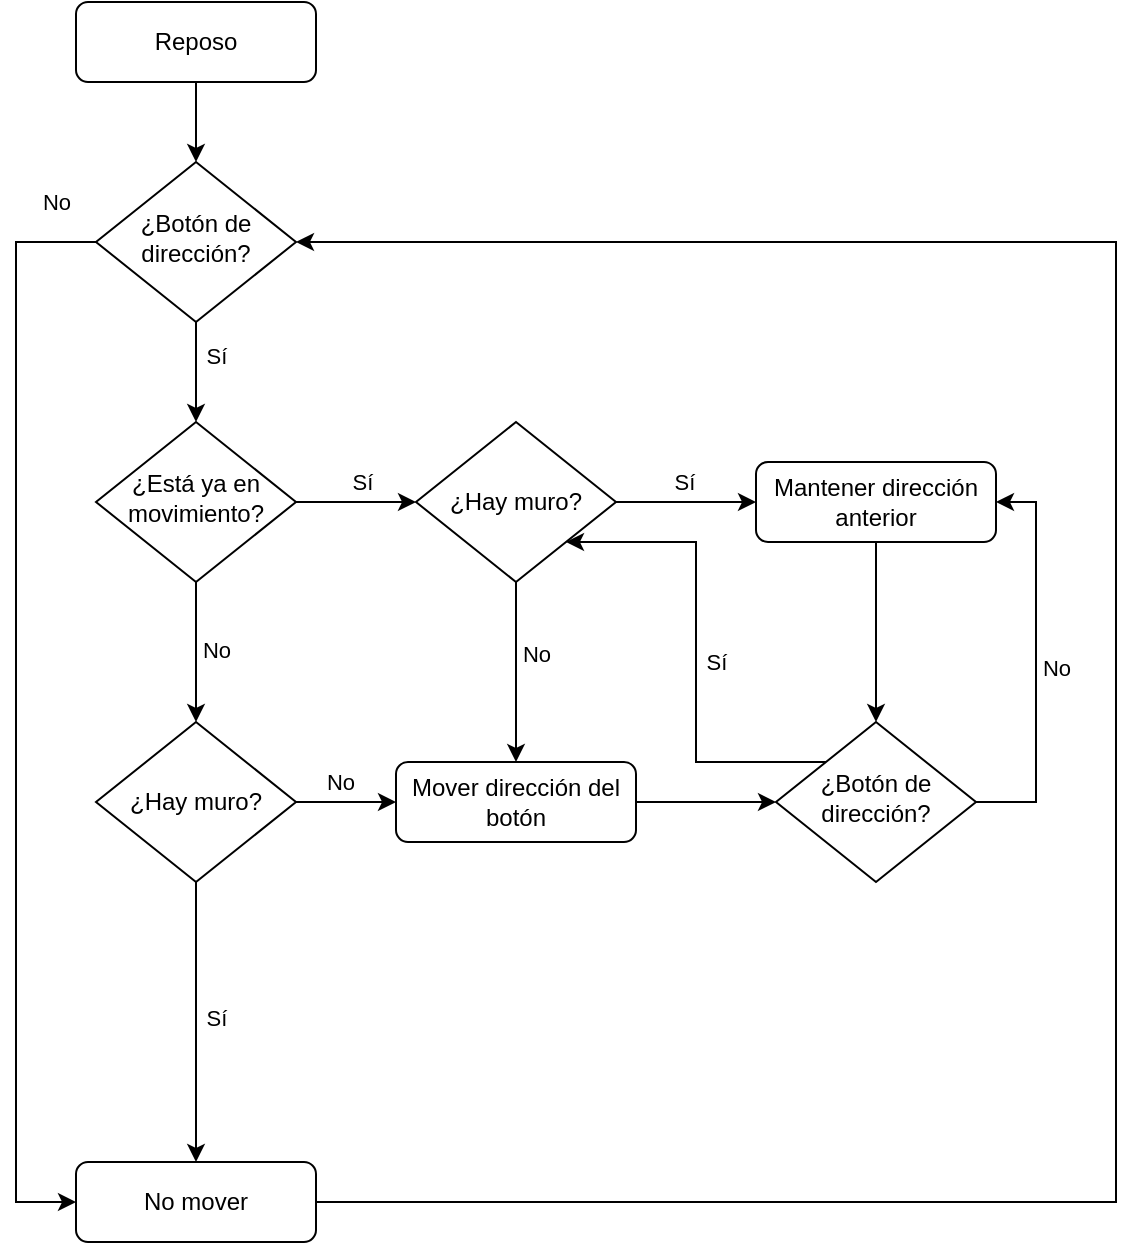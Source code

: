 <mxfile version="24.8.4">
  <diagram id="C5RBs43oDa-KdzZeNtuy" name="Page-1">
    <mxGraphModel dx="1050" dy="569" grid="1" gridSize="10" guides="1" tooltips="1" connect="1" arrows="1" fold="1" page="1" pageScale="1" pageWidth="827" pageHeight="1169" background="none" math="0" shadow="0">
      <root>
        <mxCell id="WIyWlLk6GJQsqaUBKTNV-0" />
        <mxCell id="WIyWlLk6GJQsqaUBKTNV-1" parent="WIyWlLk6GJQsqaUBKTNV-0" />
        <mxCell id="HtEWoFdRZb4fLiHf0HPf-7" style="edgeStyle=orthogonalEdgeStyle;rounded=0;orthogonalLoop=1;jettySize=auto;html=1;exitX=0.5;exitY=1;exitDx=0;exitDy=0;entryX=0.5;entryY=0;entryDx=0;entryDy=0;" edge="1" parent="WIyWlLk6GJQsqaUBKTNV-1" source="WIyWlLk6GJQsqaUBKTNV-3" target="WIyWlLk6GJQsqaUBKTNV-6">
          <mxGeometry relative="1" as="geometry" />
        </mxCell>
        <mxCell id="WIyWlLk6GJQsqaUBKTNV-3" value="Reposo" style="rounded=1;whiteSpace=wrap;html=1;fontSize=12;glass=0;strokeWidth=1;shadow=0;" parent="WIyWlLk6GJQsqaUBKTNV-1" vertex="1">
          <mxGeometry x="70" y="90" width="120" height="40" as="geometry" />
        </mxCell>
        <mxCell id="HtEWoFdRZb4fLiHf0HPf-12" style="edgeStyle=orthogonalEdgeStyle;rounded=0;orthogonalLoop=1;jettySize=auto;html=1;exitX=0;exitY=0.5;exitDx=0;exitDy=0;entryX=0;entryY=0.5;entryDx=0;entryDy=0;" edge="1" parent="WIyWlLk6GJQsqaUBKTNV-1" source="WIyWlLk6GJQsqaUBKTNV-6" target="HtEWoFdRZb4fLiHf0HPf-23">
          <mxGeometry relative="1" as="geometry">
            <mxPoint x="160" y="440.0" as="targetPoint" />
            <Array as="points">
              <mxPoint x="40" y="210" />
              <mxPoint x="40" y="690" />
            </Array>
          </mxGeometry>
        </mxCell>
        <mxCell id="HtEWoFdRZb4fLiHf0HPf-13" value="No" style="edgeLabel;html=1;align=center;verticalAlign=middle;resizable=0;points=[];" vertex="1" connectable="0" parent="HtEWoFdRZb4fLiHf0HPf-12">
          <mxGeometry x="-0.107" y="2" relative="1" as="geometry">
            <mxPoint x="18" y="-226" as="offset" />
          </mxGeometry>
        </mxCell>
        <mxCell id="HtEWoFdRZb4fLiHf0HPf-40" style="edgeStyle=orthogonalEdgeStyle;rounded=0;orthogonalLoop=1;jettySize=auto;html=1;exitX=0.5;exitY=1;exitDx=0;exitDy=0;entryX=0.5;entryY=0;entryDx=0;entryDy=0;" edge="1" parent="WIyWlLk6GJQsqaUBKTNV-1" source="WIyWlLk6GJQsqaUBKTNV-6" target="HtEWoFdRZb4fLiHf0HPf-18">
          <mxGeometry relative="1" as="geometry">
            <Array as="points">
              <mxPoint x="130" y="270" />
              <mxPoint x="130" y="270" />
            </Array>
          </mxGeometry>
        </mxCell>
        <mxCell id="HtEWoFdRZb4fLiHf0HPf-44" value="Sí" style="edgeLabel;html=1;align=center;verticalAlign=middle;resizable=0;points=[];" vertex="1" connectable="0" parent="HtEWoFdRZb4fLiHf0HPf-40">
          <mxGeometry x="-0.336" y="3" relative="1" as="geometry">
            <mxPoint x="7" as="offset" />
          </mxGeometry>
        </mxCell>
        <mxCell id="WIyWlLk6GJQsqaUBKTNV-6" value="¿Botón de dirección?" style="rhombus;whiteSpace=wrap;html=1;shadow=0;fontFamily=Helvetica;fontSize=12;align=center;strokeWidth=1;spacing=6;spacingTop=-4;" parent="WIyWlLk6GJQsqaUBKTNV-1" vertex="1">
          <mxGeometry x="80" y="170" width="100" height="80" as="geometry" />
        </mxCell>
        <mxCell id="HtEWoFdRZb4fLiHf0HPf-46" value="" style="edgeStyle=orthogonalEdgeStyle;rounded=0;orthogonalLoop=1;jettySize=auto;html=1;" edge="1" parent="WIyWlLk6GJQsqaUBKTNV-1" source="HtEWoFdRZb4fLiHf0HPf-14" target="HtEWoFdRZb4fLiHf0HPf-41">
          <mxGeometry relative="1" as="geometry" />
        </mxCell>
        <mxCell id="HtEWoFdRZb4fLiHf0HPf-14" value="Mover dirección del botón" style="rounded=1;whiteSpace=wrap;html=1;fontSize=12;glass=0;strokeWidth=1;shadow=0;" vertex="1" parent="WIyWlLk6GJQsqaUBKTNV-1">
          <mxGeometry x="230" y="470" width="120" height="40" as="geometry" />
        </mxCell>
        <mxCell id="HtEWoFdRZb4fLiHf0HPf-25" value="" style="edgeStyle=orthogonalEdgeStyle;rounded=0;orthogonalLoop=1;jettySize=auto;html=1;" edge="1" parent="WIyWlLk6GJQsqaUBKTNV-1" source="HtEWoFdRZb4fLiHf0HPf-18" target="HtEWoFdRZb4fLiHf0HPf-24">
          <mxGeometry relative="1" as="geometry" />
        </mxCell>
        <mxCell id="HtEWoFdRZb4fLiHf0HPf-26" value="No" style="edgeLabel;html=1;align=center;verticalAlign=middle;resizable=0;points=[];" vertex="1" connectable="0" parent="HtEWoFdRZb4fLiHf0HPf-25">
          <mxGeometry x="-0.147" relative="1" as="geometry">
            <mxPoint x="10" y="4" as="offset" />
          </mxGeometry>
        </mxCell>
        <mxCell id="HtEWoFdRZb4fLiHf0HPf-28" value="" style="edgeStyle=orthogonalEdgeStyle;rounded=0;orthogonalLoop=1;jettySize=auto;html=1;entryX=0;entryY=0.5;entryDx=0;entryDy=0;" edge="1" parent="WIyWlLk6GJQsqaUBKTNV-1" source="HtEWoFdRZb4fLiHf0HPf-18" target="HtEWoFdRZb4fLiHf0HPf-30">
          <mxGeometry relative="1" as="geometry">
            <mxPoint x="350" y="330" as="targetPoint" />
          </mxGeometry>
        </mxCell>
        <mxCell id="HtEWoFdRZb4fLiHf0HPf-29" value="Sí" style="edgeLabel;html=1;align=center;verticalAlign=middle;resizable=0;points=[];" vertex="1" connectable="0" parent="HtEWoFdRZb4fLiHf0HPf-28">
          <mxGeometry x="0.097" y="-1" relative="1" as="geometry">
            <mxPoint y="-11" as="offset" />
          </mxGeometry>
        </mxCell>
        <mxCell id="HtEWoFdRZb4fLiHf0HPf-18" value="¿Está ya en movimiento?" style="rhombus;whiteSpace=wrap;html=1;shadow=0;fontFamily=Helvetica;fontSize=12;align=center;strokeWidth=1;spacing=6;spacingTop=-4;" vertex="1" parent="WIyWlLk6GJQsqaUBKTNV-1">
          <mxGeometry x="80" y="300" width="100" height="80" as="geometry" />
        </mxCell>
        <mxCell id="HtEWoFdRZb4fLiHf0HPf-19" style="edgeStyle=orthogonalEdgeStyle;rounded=0;orthogonalLoop=1;jettySize=auto;html=1;exitX=0.5;exitY=1;exitDx=0;exitDy=0;entryX=0.5;entryY=0;entryDx=0;entryDy=0;" edge="1" source="HtEWoFdRZb4fLiHf0HPf-24" target="HtEWoFdRZb4fLiHf0HPf-23" parent="WIyWlLk6GJQsqaUBKTNV-1">
          <mxGeometry relative="1" as="geometry">
            <mxPoint x="220" y="560.0" as="targetPoint" />
          </mxGeometry>
        </mxCell>
        <mxCell id="HtEWoFdRZb4fLiHf0HPf-20" value="Sí" style="edgeLabel;html=1;align=center;verticalAlign=middle;resizable=0;points=[];" vertex="1" connectable="0" parent="HtEWoFdRZb4fLiHf0HPf-19">
          <mxGeometry x="-0.032" relative="1" as="geometry">
            <mxPoint x="10" as="offset" />
          </mxGeometry>
        </mxCell>
        <mxCell id="HtEWoFdRZb4fLiHf0HPf-21" style="edgeStyle=orthogonalEdgeStyle;rounded=0;orthogonalLoop=1;jettySize=auto;html=1;exitX=1;exitY=0.5;exitDx=0;exitDy=0;entryX=0;entryY=0.5;entryDx=0;entryDy=0;" edge="1" source="HtEWoFdRZb4fLiHf0HPf-24" parent="WIyWlLk6GJQsqaUBKTNV-1" target="HtEWoFdRZb4fLiHf0HPf-14">
          <mxGeometry relative="1" as="geometry">
            <mxPoint x="330" y="470" as="targetPoint" />
          </mxGeometry>
        </mxCell>
        <mxCell id="HtEWoFdRZb4fLiHf0HPf-22" value="No" style="edgeLabel;html=1;align=center;verticalAlign=middle;resizable=0;points=[];" vertex="1" connectable="0" parent="HtEWoFdRZb4fLiHf0HPf-21">
          <mxGeometry x="-0.12" y="-1" relative="1" as="geometry">
            <mxPoint y="-11" as="offset" />
          </mxGeometry>
        </mxCell>
        <mxCell id="HtEWoFdRZb4fLiHf0HPf-39" style="edgeStyle=orthogonalEdgeStyle;rounded=0;orthogonalLoop=1;jettySize=auto;html=1;entryX=1;entryY=0.5;entryDx=0;entryDy=0;" edge="1" parent="WIyWlLk6GJQsqaUBKTNV-1" source="HtEWoFdRZb4fLiHf0HPf-23" target="WIyWlLk6GJQsqaUBKTNV-6">
          <mxGeometry relative="1" as="geometry">
            <Array as="points">
              <mxPoint x="590" y="690" />
              <mxPoint x="590" y="210" />
            </Array>
          </mxGeometry>
        </mxCell>
        <mxCell id="HtEWoFdRZb4fLiHf0HPf-23" value="No mover" style="rounded=1;whiteSpace=wrap;html=1;fontSize=12;glass=0;strokeWidth=1;shadow=0;" vertex="1" parent="WIyWlLk6GJQsqaUBKTNV-1">
          <mxGeometry x="70" y="670" width="120" height="40" as="geometry" />
        </mxCell>
        <mxCell id="HtEWoFdRZb4fLiHf0HPf-24" value="¿Hay muro?" style="rhombus;whiteSpace=wrap;html=1;" vertex="1" parent="WIyWlLk6GJQsqaUBKTNV-1">
          <mxGeometry x="80" y="450" width="100" height="80" as="geometry" />
        </mxCell>
        <mxCell id="HtEWoFdRZb4fLiHf0HPf-31" value="" style="edgeStyle=orthogonalEdgeStyle;rounded=0;orthogonalLoop=1;jettySize=auto;html=1;" edge="1" parent="WIyWlLk6GJQsqaUBKTNV-1" source="HtEWoFdRZb4fLiHf0HPf-30" target="HtEWoFdRZb4fLiHf0HPf-14">
          <mxGeometry relative="1" as="geometry" />
        </mxCell>
        <mxCell id="HtEWoFdRZb4fLiHf0HPf-32" value="No" style="edgeLabel;html=1;align=center;verticalAlign=middle;resizable=0;points=[];" vertex="1" connectable="0" parent="HtEWoFdRZb4fLiHf0HPf-31">
          <mxGeometry x="0.108" relative="1" as="geometry">
            <mxPoint x="10" y="-14" as="offset" />
          </mxGeometry>
        </mxCell>
        <mxCell id="HtEWoFdRZb4fLiHf0HPf-34" value="" style="edgeStyle=orthogonalEdgeStyle;rounded=0;orthogonalLoop=1;jettySize=auto;html=1;" edge="1" parent="WIyWlLk6GJQsqaUBKTNV-1" source="HtEWoFdRZb4fLiHf0HPf-30" target="HtEWoFdRZb4fLiHf0HPf-33">
          <mxGeometry relative="1" as="geometry" />
        </mxCell>
        <mxCell id="HtEWoFdRZb4fLiHf0HPf-35" value="Sí" style="edgeLabel;html=1;align=center;verticalAlign=middle;resizable=0;points=[];" vertex="1" connectable="0" parent="HtEWoFdRZb4fLiHf0HPf-34">
          <mxGeometry x="-0.038" y="-4" relative="1" as="geometry">
            <mxPoint y="-14" as="offset" />
          </mxGeometry>
        </mxCell>
        <mxCell id="HtEWoFdRZb4fLiHf0HPf-30" value="¿Hay muro?" style="rhombus;whiteSpace=wrap;html=1;" vertex="1" parent="WIyWlLk6GJQsqaUBKTNV-1">
          <mxGeometry x="240" y="300" width="100" height="80" as="geometry" />
        </mxCell>
        <mxCell id="HtEWoFdRZb4fLiHf0HPf-47" value="" style="edgeStyle=orthogonalEdgeStyle;rounded=0;orthogonalLoop=1;jettySize=auto;html=1;" edge="1" parent="WIyWlLk6GJQsqaUBKTNV-1" source="HtEWoFdRZb4fLiHf0HPf-33" target="HtEWoFdRZb4fLiHf0HPf-41">
          <mxGeometry relative="1" as="geometry" />
        </mxCell>
        <mxCell id="HtEWoFdRZb4fLiHf0HPf-33" value="Mantener dirección anterior" style="rounded=1;whiteSpace=wrap;html=1;fontSize=12;glass=0;strokeWidth=1;shadow=0;" vertex="1" parent="WIyWlLk6GJQsqaUBKTNV-1">
          <mxGeometry x="410" y="320" width="120" height="40" as="geometry" />
        </mxCell>
        <mxCell id="HtEWoFdRZb4fLiHf0HPf-48" style="edgeStyle=orthogonalEdgeStyle;rounded=0;orthogonalLoop=1;jettySize=auto;html=1;exitX=0;exitY=0;exitDx=0;exitDy=0;entryX=1;entryY=1;entryDx=0;entryDy=0;" edge="1" parent="WIyWlLk6GJQsqaUBKTNV-1" source="HtEWoFdRZb4fLiHf0HPf-41" target="HtEWoFdRZb4fLiHf0HPf-30">
          <mxGeometry relative="1" as="geometry">
            <Array as="points">
              <mxPoint x="380" y="470" />
              <mxPoint x="380" y="360" />
            </Array>
          </mxGeometry>
        </mxCell>
        <mxCell id="HtEWoFdRZb4fLiHf0HPf-49" value="Sí" style="edgeLabel;html=1;align=center;verticalAlign=middle;resizable=0;points=[];" vertex="1" connectable="0" parent="HtEWoFdRZb4fLiHf0HPf-48">
          <mxGeometry x="-0.13" y="-3" relative="1" as="geometry">
            <mxPoint x="7" y="-11" as="offset" />
          </mxGeometry>
        </mxCell>
        <mxCell id="HtEWoFdRZb4fLiHf0HPf-50" style="edgeStyle=orthogonalEdgeStyle;rounded=0;orthogonalLoop=1;jettySize=auto;html=1;entryX=1;entryY=0.5;entryDx=0;entryDy=0;" edge="1" parent="WIyWlLk6GJQsqaUBKTNV-1" source="HtEWoFdRZb4fLiHf0HPf-41" target="HtEWoFdRZb4fLiHf0HPf-33">
          <mxGeometry relative="1" as="geometry">
            <Array as="points">
              <mxPoint x="550" y="490" />
              <mxPoint x="550" y="340" />
            </Array>
          </mxGeometry>
        </mxCell>
        <mxCell id="HtEWoFdRZb4fLiHf0HPf-51" value="No&lt;div&gt;&lt;br&gt;&lt;/div&gt;" style="edgeLabel;html=1;align=center;verticalAlign=middle;resizable=0;points=[];" vertex="1" connectable="0" parent="HtEWoFdRZb4fLiHf0HPf-50">
          <mxGeometry x="-0.136" y="2" relative="1" as="geometry">
            <mxPoint x="12" y="-4" as="offset" />
          </mxGeometry>
        </mxCell>
        <mxCell id="HtEWoFdRZb4fLiHf0HPf-41" value="¿Botón de dirección?" style="rhombus;whiteSpace=wrap;html=1;shadow=0;fontFamily=Helvetica;fontSize=12;align=center;strokeWidth=1;spacing=6;spacingTop=-4;" vertex="1" parent="WIyWlLk6GJQsqaUBKTNV-1">
          <mxGeometry x="420" y="450" width="100" height="80" as="geometry" />
        </mxCell>
      </root>
    </mxGraphModel>
  </diagram>
</mxfile>

